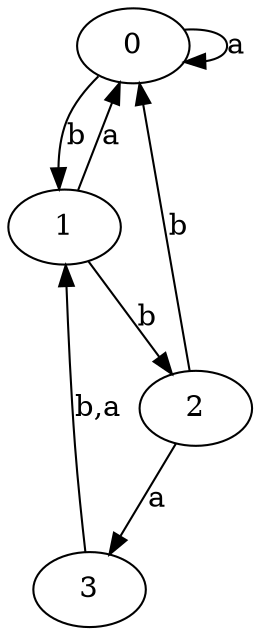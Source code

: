 digraph {
 ranksep=0.5;
 d2tdocpreamble = "\usetikzlibrary{automata}";
 d2tfigpreamble = "\tikzstyle{every state}= [ draw=blue!50,very thick,fill=blue!20]  \tikzstyle{auto}= [fill=white]";
 node [style="state"];
 edge [lblstyle="auto",topath="bend right", len=4  ]
  "0" [label="0",];
  "1" [label="1",style = "state, initial, accepting"];
  "2" [label="2",];
  "3" [label="3",];
  "0" -> "0" [label="a",topath="loop above"];
  "0" -> "1" [label="b"];
  "1" -> "0" [label="a"];
  "1" -> "2" [label="b"];
  "2" -> "0" [label="b"];
  "2" -> "3" [label="a"];
  "3" -> "1" [label="b,a"];
}